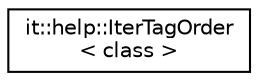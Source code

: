 digraph "Graphical Class Hierarchy"
{
  edge [fontname="Helvetica",fontsize="10",labelfontname="Helvetica",labelfontsize="10"];
  node [fontname="Helvetica",fontsize="10",shape=record];
  rankdir="LR";
  Node1 [label="it::help::IterTagOrder\l\< class \>",height=0.2,width=0.4,color="black", fillcolor="white", style="filled",URL="$structit_1_1help_1_1IterTagOrder.html"];
}
